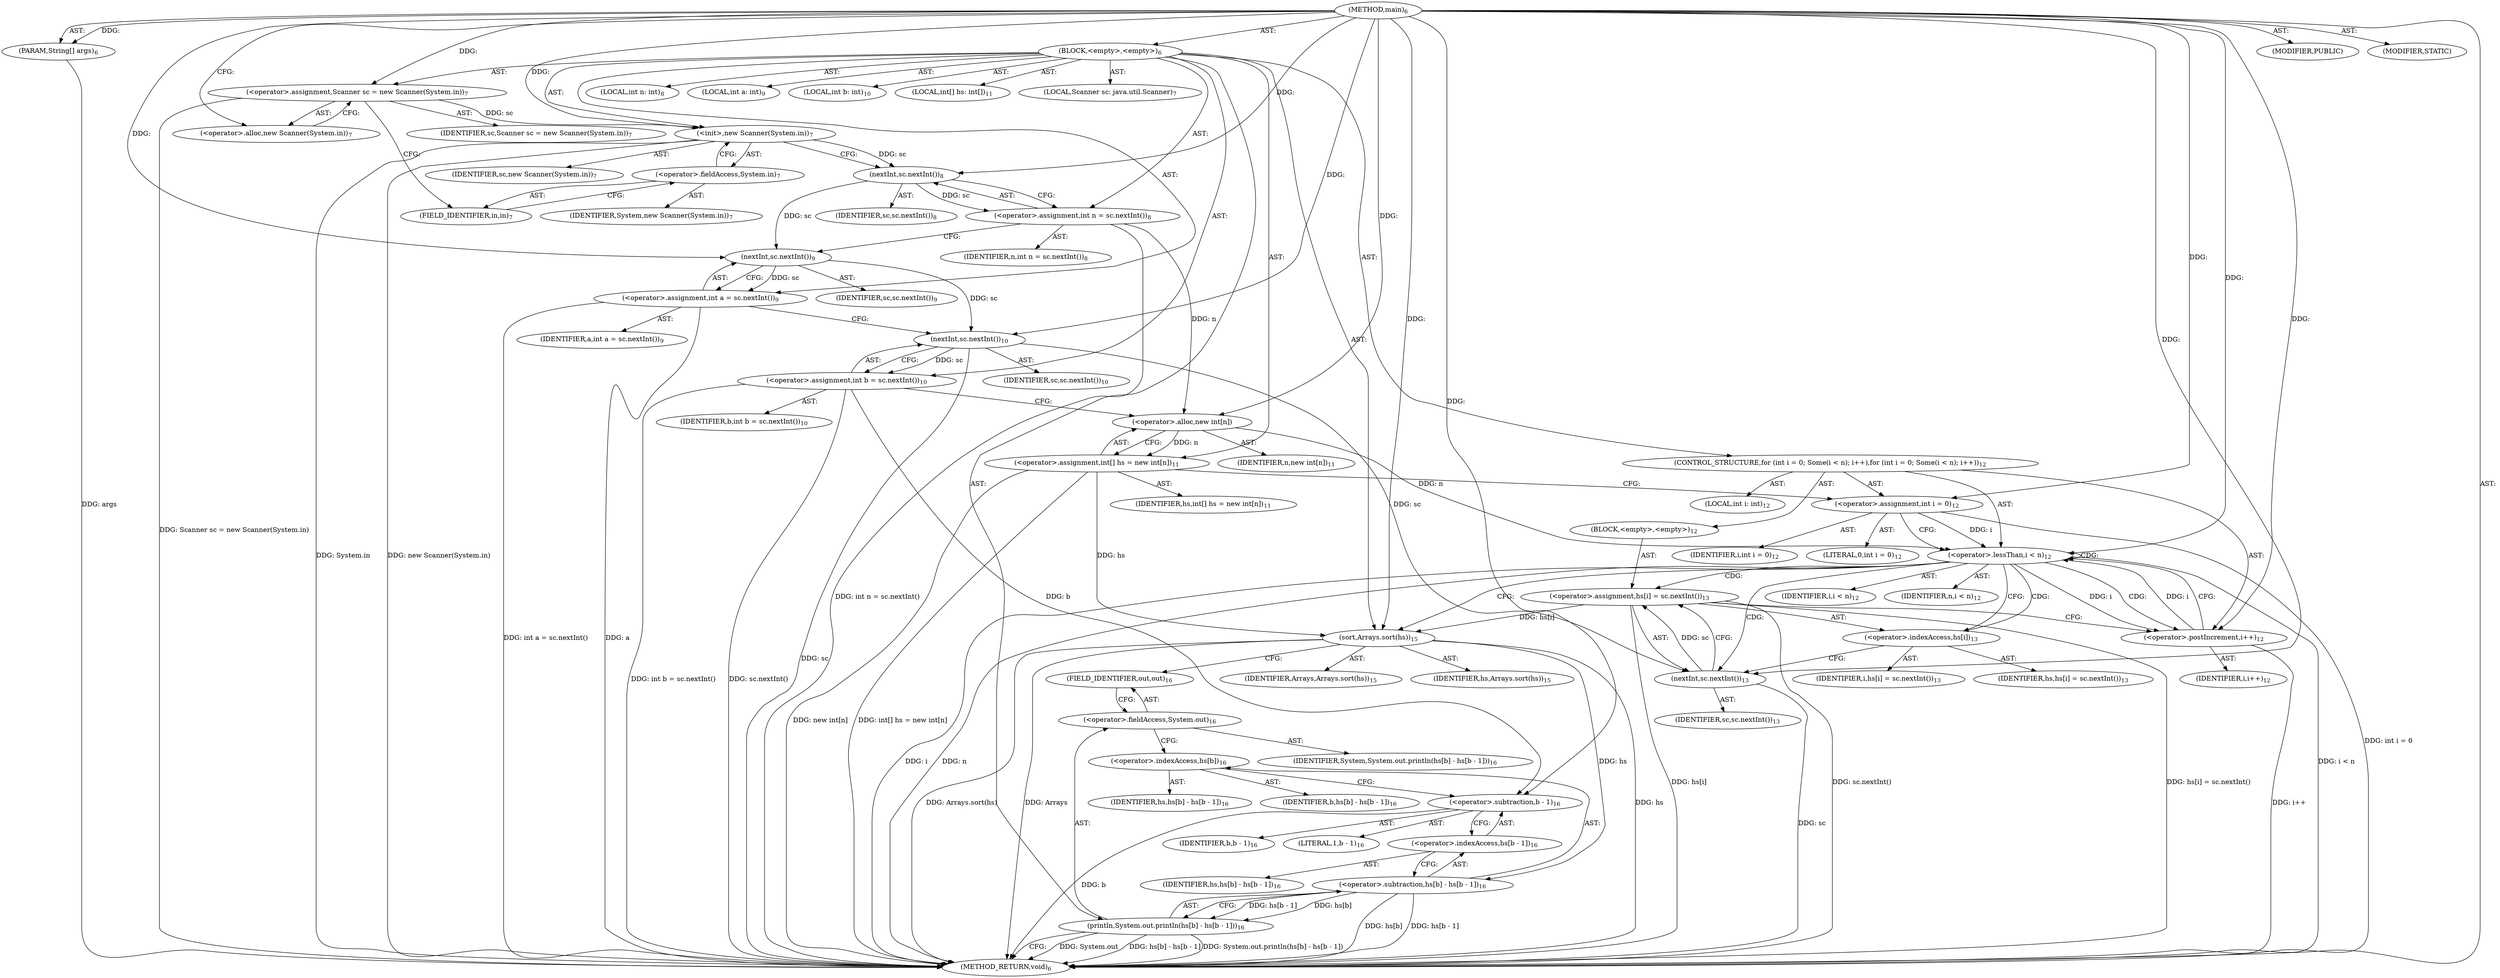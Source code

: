 digraph "main" {  
"19" [label = <(METHOD,main)<SUB>6</SUB>> ]
"20" [label = <(PARAM,String[] args)<SUB>6</SUB>> ]
"21" [label = <(BLOCK,&lt;empty&gt;,&lt;empty&gt;)<SUB>6</SUB>> ]
"4" [label = <(LOCAL,Scanner sc: java.util.Scanner)<SUB>7</SUB>> ]
"22" [label = <(&lt;operator&gt;.assignment,Scanner sc = new Scanner(System.in))<SUB>7</SUB>> ]
"23" [label = <(IDENTIFIER,sc,Scanner sc = new Scanner(System.in))<SUB>7</SUB>> ]
"24" [label = <(&lt;operator&gt;.alloc,new Scanner(System.in))<SUB>7</SUB>> ]
"25" [label = <(&lt;init&gt;,new Scanner(System.in))<SUB>7</SUB>> ]
"3" [label = <(IDENTIFIER,sc,new Scanner(System.in))<SUB>7</SUB>> ]
"26" [label = <(&lt;operator&gt;.fieldAccess,System.in)<SUB>7</SUB>> ]
"27" [label = <(IDENTIFIER,System,new Scanner(System.in))<SUB>7</SUB>> ]
"28" [label = <(FIELD_IDENTIFIER,in,in)<SUB>7</SUB>> ]
"29" [label = <(LOCAL,int n: int)<SUB>8</SUB>> ]
"30" [label = <(&lt;operator&gt;.assignment,int n = sc.nextInt())<SUB>8</SUB>> ]
"31" [label = <(IDENTIFIER,n,int n = sc.nextInt())<SUB>8</SUB>> ]
"32" [label = <(nextInt,sc.nextInt())<SUB>8</SUB>> ]
"33" [label = <(IDENTIFIER,sc,sc.nextInt())<SUB>8</SUB>> ]
"34" [label = <(LOCAL,int a: int)<SUB>9</SUB>> ]
"35" [label = <(&lt;operator&gt;.assignment,int a = sc.nextInt())<SUB>9</SUB>> ]
"36" [label = <(IDENTIFIER,a,int a = sc.nextInt())<SUB>9</SUB>> ]
"37" [label = <(nextInt,sc.nextInt())<SUB>9</SUB>> ]
"38" [label = <(IDENTIFIER,sc,sc.nextInt())<SUB>9</SUB>> ]
"39" [label = <(LOCAL,int b: int)<SUB>10</SUB>> ]
"40" [label = <(&lt;operator&gt;.assignment,int b = sc.nextInt())<SUB>10</SUB>> ]
"41" [label = <(IDENTIFIER,b,int b = sc.nextInt())<SUB>10</SUB>> ]
"42" [label = <(nextInt,sc.nextInt())<SUB>10</SUB>> ]
"43" [label = <(IDENTIFIER,sc,sc.nextInt())<SUB>10</SUB>> ]
"44" [label = <(LOCAL,int[] hs: int[])<SUB>11</SUB>> ]
"45" [label = <(&lt;operator&gt;.assignment,int[] hs = new int[n])<SUB>11</SUB>> ]
"46" [label = <(IDENTIFIER,hs,int[] hs = new int[n])<SUB>11</SUB>> ]
"47" [label = <(&lt;operator&gt;.alloc,new int[n])> ]
"48" [label = <(IDENTIFIER,n,new int[n])<SUB>11</SUB>> ]
"49" [label = <(CONTROL_STRUCTURE,for (int i = 0; Some(i &lt; n); i++),for (int i = 0; Some(i &lt; n); i++))<SUB>12</SUB>> ]
"50" [label = <(LOCAL,int i: int)<SUB>12</SUB>> ]
"51" [label = <(&lt;operator&gt;.assignment,int i = 0)<SUB>12</SUB>> ]
"52" [label = <(IDENTIFIER,i,int i = 0)<SUB>12</SUB>> ]
"53" [label = <(LITERAL,0,int i = 0)<SUB>12</SUB>> ]
"54" [label = <(&lt;operator&gt;.lessThan,i &lt; n)<SUB>12</SUB>> ]
"55" [label = <(IDENTIFIER,i,i &lt; n)<SUB>12</SUB>> ]
"56" [label = <(IDENTIFIER,n,i &lt; n)<SUB>12</SUB>> ]
"57" [label = <(&lt;operator&gt;.postIncrement,i++)<SUB>12</SUB>> ]
"58" [label = <(IDENTIFIER,i,i++)<SUB>12</SUB>> ]
"59" [label = <(BLOCK,&lt;empty&gt;,&lt;empty&gt;)<SUB>12</SUB>> ]
"60" [label = <(&lt;operator&gt;.assignment,hs[i] = sc.nextInt())<SUB>13</SUB>> ]
"61" [label = <(&lt;operator&gt;.indexAccess,hs[i])<SUB>13</SUB>> ]
"62" [label = <(IDENTIFIER,hs,hs[i] = sc.nextInt())<SUB>13</SUB>> ]
"63" [label = <(IDENTIFIER,i,hs[i] = sc.nextInt())<SUB>13</SUB>> ]
"64" [label = <(nextInt,sc.nextInt())<SUB>13</SUB>> ]
"65" [label = <(IDENTIFIER,sc,sc.nextInt())<SUB>13</SUB>> ]
"66" [label = <(sort,Arrays.sort(hs))<SUB>15</SUB>> ]
"67" [label = <(IDENTIFIER,Arrays,Arrays.sort(hs))<SUB>15</SUB>> ]
"68" [label = <(IDENTIFIER,hs,Arrays.sort(hs))<SUB>15</SUB>> ]
"69" [label = <(println,System.out.println(hs[b] - hs[b - 1]))<SUB>16</SUB>> ]
"70" [label = <(&lt;operator&gt;.fieldAccess,System.out)<SUB>16</SUB>> ]
"71" [label = <(IDENTIFIER,System,System.out.println(hs[b] - hs[b - 1]))<SUB>16</SUB>> ]
"72" [label = <(FIELD_IDENTIFIER,out,out)<SUB>16</SUB>> ]
"73" [label = <(&lt;operator&gt;.subtraction,hs[b] - hs[b - 1])<SUB>16</SUB>> ]
"74" [label = <(&lt;operator&gt;.indexAccess,hs[b])<SUB>16</SUB>> ]
"75" [label = <(IDENTIFIER,hs,hs[b] - hs[b - 1])<SUB>16</SUB>> ]
"76" [label = <(IDENTIFIER,b,hs[b] - hs[b - 1])<SUB>16</SUB>> ]
"77" [label = <(&lt;operator&gt;.indexAccess,hs[b - 1])<SUB>16</SUB>> ]
"78" [label = <(IDENTIFIER,hs,hs[b] - hs[b - 1])<SUB>16</SUB>> ]
"79" [label = <(&lt;operator&gt;.subtraction,b - 1)<SUB>16</SUB>> ]
"80" [label = <(IDENTIFIER,b,b - 1)<SUB>16</SUB>> ]
"81" [label = <(LITERAL,1,b - 1)<SUB>16</SUB>> ]
"82" [label = <(MODIFIER,PUBLIC)> ]
"83" [label = <(MODIFIER,STATIC)> ]
"84" [label = <(METHOD_RETURN,void)<SUB>6</SUB>> ]
  "19" -> "20"  [ label = "AST: "] 
  "19" -> "21"  [ label = "AST: "] 
  "19" -> "82"  [ label = "AST: "] 
  "19" -> "83"  [ label = "AST: "] 
  "19" -> "84"  [ label = "AST: "] 
  "21" -> "4"  [ label = "AST: "] 
  "21" -> "22"  [ label = "AST: "] 
  "21" -> "25"  [ label = "AST: "] 
  "21" -> "29"  [ label = "AST: "] 
  "21" -> "30"  [ label = "AST: "] 
  "21" -> "34"  [ label = "AST: "] 
  "21" -> "35"  [ label = "AST: "] 
  "21" -> "39"  [ label = "AST: "] 
  "21" -> "40"  [ label = "AST: "] 
  "21" -> "44"  [ label = "AST: "] 
  "21" -> "45"  [ label = "AST: "] 
  "21" -> "49"  [ label = "AST: "] 
  "21" -> "66"  [ label = "AST: "] 
  "21" -> "69"  [ label = "AST: "] 
  "22" -> "23"  [ label = "AST: "] 
  "22" -> "24"  [ label = "AST: "] 
  "25" -> "3"  [ label = "AST: "] 
  "25" -> "26"  [ label = "AST: "] 
  "26" -> "27"  [ label = "AST: "] 
  "26" -> "28"  [ label = "AST: "] 
  "30" -> "31"  [ label = "AST: "] 
  "30" -> "32"  [ label = "AST: "] 
  "32" -> "33"  [ label = "AST: "] 
  "35" -> "36"  [ label = "AST: "] 
  "35" -> "37"  [ label = "AST: "] 
  "37" -> "38"  [ label = "AST: "] 
  "40" -> "41"  [ label = "AST: "] 
  "40" -> "42"  [ label = "AST: "] 
  "42" -> "43"  [ label = "AST: "] 
  "45" -> "46"  [ label = "AST: "] 
  "45" -> "47"  [ label = "AST: "] 
  "47" -> "48"  [ label = "AST: "] 
  "49" -> "50"  [ label = "AST: "] 
  "49" -> "51"  [ label = "AST: "] 
  "49" -> "54"  [ label = "AST: "] 
  "49" -> "57"  [ label = "AST: "] 
  "49" -> "59"  [ label = "AST: "] 
  "51" -> "52"  [ label = "AST: "] 
  "51" -> "53"  [ label = "AST: "] 
  "54" -> "55"  [ label = "AST: "] 
  "54" -> "56"  [ label = "AST: "] 
  "57" -> "58"  [ label = "AST: "] 
  "59" -> "60"  [ label = "AST: "] 
  "60" -> "61"  [ label = "AST: "] 
  "60" -> "64"  [ label = "AST: "] 
  "61" -> "62"  [ label = "AST: "] 
  "61" -> "63"  [ label = "AST: "] 
  "64" -> "65"  [ label = "AST: "] 
  "66" -> "67"  [ label = "AST: "] 
  "66" -> "68"  [ label = "AST: "] 
  "69" -> "70"  [ label = "AST: "] 
  "69" -> "73"  [ label = "AST: "] 
  "70" -> "71"  [ label = "AST: "] 
  "70" -> "72"  [ label = "AST: "] 
  "73" -> "74"  [ label = "AST: "] 
  "73" -> "77"  [ label = "AST: "] 
  "74" -> "75"  [ label = "AST: "] 
  "74" -> "76"  [ label = "AST: "] 
  "77" -> "78"  [ label = "AST: "] 
  "77" -> "79"  [ label = "AST: "] 
  "79" -> "80"  [ label = "AST: "] 
  "79" -> "81"  [ label = "AST: "] 
  "22" -> "28"  [ label = "CFG: "] 
  "25" -> "32"  [ label = "CFG: "] 
  "30" -> "37"  [ label = "CFG: "] 
  "35" -> "42"  [ label = "CFG: "] 
  "40" -> "47"  [ label = "CFG: "] 
  "45" -> "51"  [ label = "CFG: "] 
  "66" -> "72"  [ label = "CFG: "] 
  "69" -> "84"  [ label = "CFG: "] 
  "24" -> "22"  [ label = "CFG: "] 
  "26" -> "25"  [ label = "CFG: "] 
  "32" -> "30"  [ label = "CFG: "] 
  "37" -> "35"  [ label = "CFG: "] 
  "42" -> "40"  [ label = "CFG: "] 
  "47" -> "45"  [ label = "CFG: "] 
  "51" -> "54"  [ label = "CFG: "] 
  "54" -> "61"  [ label = "CFG: "] 
  "54" -> "66"  [ label = "CFG: "] 
  "57" -> "54"  [ label = "CFG: "] 
  "70" -> "74"  [ label = "CFG: "] 
  "73" -> "69"  [ label = "CFG: "] 
  "28" -> "26"  [ label = "CFG: "] 
  "60" -> "57"  [ label = "CFG: "] 
  "72" -> "70"  [ label = "CFG: "] 
  "74" -> "79"  [ label = "CFG: "] 
  "77" -> "73"  [ label = "CFG: "] 
  "61" -> "64"  [ label = "CFG: "] 
  "64" -> "60"  [ label = "CFG: "] 
  "79" -> "77"  [ label = "CFG: "] 
  "19" -> "24"  [ label = "CFG: "] 
  "20" -> "84"  [ label = "DDG: args"] 
  "22" -> "84"  [ label = "DDG: Scanner sc = new Scanner(System.in)"] 
  "25" -> "84"  [ label = "DDG: System.in"] 
  "25" -> "84"  [ label = "DDG: new Scanner(System.in)"] 
  "30" -> "84"  [ label = "DDG: int n = sc.nextInt()"] 
  "35" -> "84"  [ label = "DDG: a"] 
  "35" -> "84"  [ label = "DDG: int a = sc.nextInt()"] 
  "42" -> "84"  [ label = "DDG: sc"] 
  "40" -> "84"  [ label = "DDG: sc.nextInt()"] 
  "40" -> "84"  [ label = "DDG: int b = sc.nextInt()"] 
  "45" -> "84"  [ label = "DDG: new int[n]"] 
  "45" -> "84"  [ label = "DDG: int[] hs = new int[n]"] 
  "51" -> "84"  [ label = "DDG: int i = 0"] 
  "54" -> "84"  [ label = "DDG: i"] 
  "54" -> "84"  [ label = "DDG: n"] 
  "54" -> "84"  [ label = "DDG: i &lt; n"] 
  "66" -> "84"  [ label = "DDG: hs"] 
  "66" -> "84"  [ label = "DDG: Arrays.sort(hs)"] 
  "69" -> "84"  [ label = "DDG: System.out"] 
  "73" -> "84"  [ label = "DDG: hs[b]"] 
  "79" -> "84"  [ label = "DDG: b"] 
  "73" -> "84"  [ label = "DDG: hs[b - 1]"] 
  "69" -> "84"  [ label = "DDG: hs[b] - hs[b - 1]"] 
  "69" -> "84"  [ label = "DDG: System.out.println(hs[b] - hs[b - 1])"] 
  "60" -> "84"  [ label = "DDG: hs[i]"] 
  "64" -> "84"  [ label = "DDG: sc"] 
  "60" -> "84"  [ label = "DDG: sc.nextInt()"] 
  "60" -> "84"  [ label = "DDG: hs[i] = sc.nextInt()"] 
  "57" -> "84"  [ label = "DDG: i++"] 
  "66" -> "84"  [ label = "DDG: Arrays"] 
  "19" -> "20"  [ label = "DDG: "] 
  "19" -> "22"  [ label = "DDG: "] 
  "32" -> "30"  [ label = "DDG: sc"] 
  "37" -> "35"  [ label = "DDG: sc"] 
  "42" -> "40"  [ label = "DDG: sc"] 
  "47" -> "45"  [ label = "DDG: n"] 
  "22" -> "25"  [ label = "DDG: sc"] 
  "19" -> "25"  [ label = "DDG: "] 
  "19" -> "51"  [ label = "DDG: "] 
  "19" -> "66"  [ label = "DDG: "] 
  "45" -> "66"  [ label = "DDG: hs"] 
  "60" -> "66"  [ label = "DDG: hs[i]"] 
  "73" -> "69"  [ label = "DDG: hs[b]"] 
  "73" -> "69"  [ label = "DDG: hs[b - 1]"] 
  "25" -> "32"  [ label = "DDG: sc"] 
  "19" -> "32"  [ label = "DDG: "] 
  "32" -> "37"  [ label = "DDG: sc"] 
  "19" -> "37"  [ label = "DDG: "] 
  "37" -> "42"  [ label = "DDG: sc"] 
  "19" -> "42"  [ label = "DDG: "] 
  "30" -> "47"  [ label = "DDG: n"] 
  "19" -> "47"  [ label = "DDG: "] 
  "51" -> "54"  [ label = "DDG: i"] 
  "57" -> "54"  [ label = "DDG: i"] 
  "19" -> "54"  [ label = "DDG: "] 
  "47" -> "54"  [ label = "DDG: n"] 
  "54" -> "57"  [ label = "DDG: i"] 
  "19" -> "57"  [ label = "DDG: "] 
  "64" -> "60"  [ label = "DDG: sc"] 
  "66" -> "73"  [ label = "DDG: hs"] 
  "42" -> "64"  [ label = "DDG: sc"] 
  "19" -> "64"  [ label = "DDG: "] 
  "40" -> "79"  [ label = "DDG: b"] 
  "19" -> "79"  [ label = "DDG: "] 
  "54" -> "60"  [ label = "CDG: "] 
  "54" -> "61"  [ label = "CDG: "] 
  "54" -> "64"  [ label = "CDG: "] 
  "54" -> "57"  [ label = "CDG: "] 
  "54" -> "54"  [ label = "CDG: "] 
}
